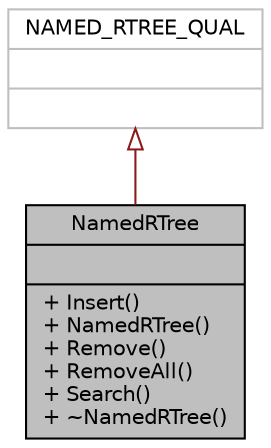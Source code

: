 digraph "NamedRTree"
{
  edge [fontname="Helvetica",fontsize="10",labelfontname="Helvetica",labelfontsize="10"];
  node [fontname="Helvetica",fontsize="10",shape=record];
  Node0 [label="{NamedRTree\n||+ Insert()\l+ NamedRTree()\l+ Remove()\l+ RemoveAll()\l+ Search()\l+ ~NamedRTree()\l}",height=0.2,width=0.4,color="black", fillcolor="grey75", style="filled", fontcolor="black"];
  Node1 -> Node0 [dir="back",color="firebrick4",fontsize="10",style="solid",arrowtail="onormal",fontname="Helvetica"];
  Node1 [label="{NAMED_RTREE_QUAL\n||}",height=0.2,width=0.4,color="grey75", fillcolor="white", style="filled"];
}
